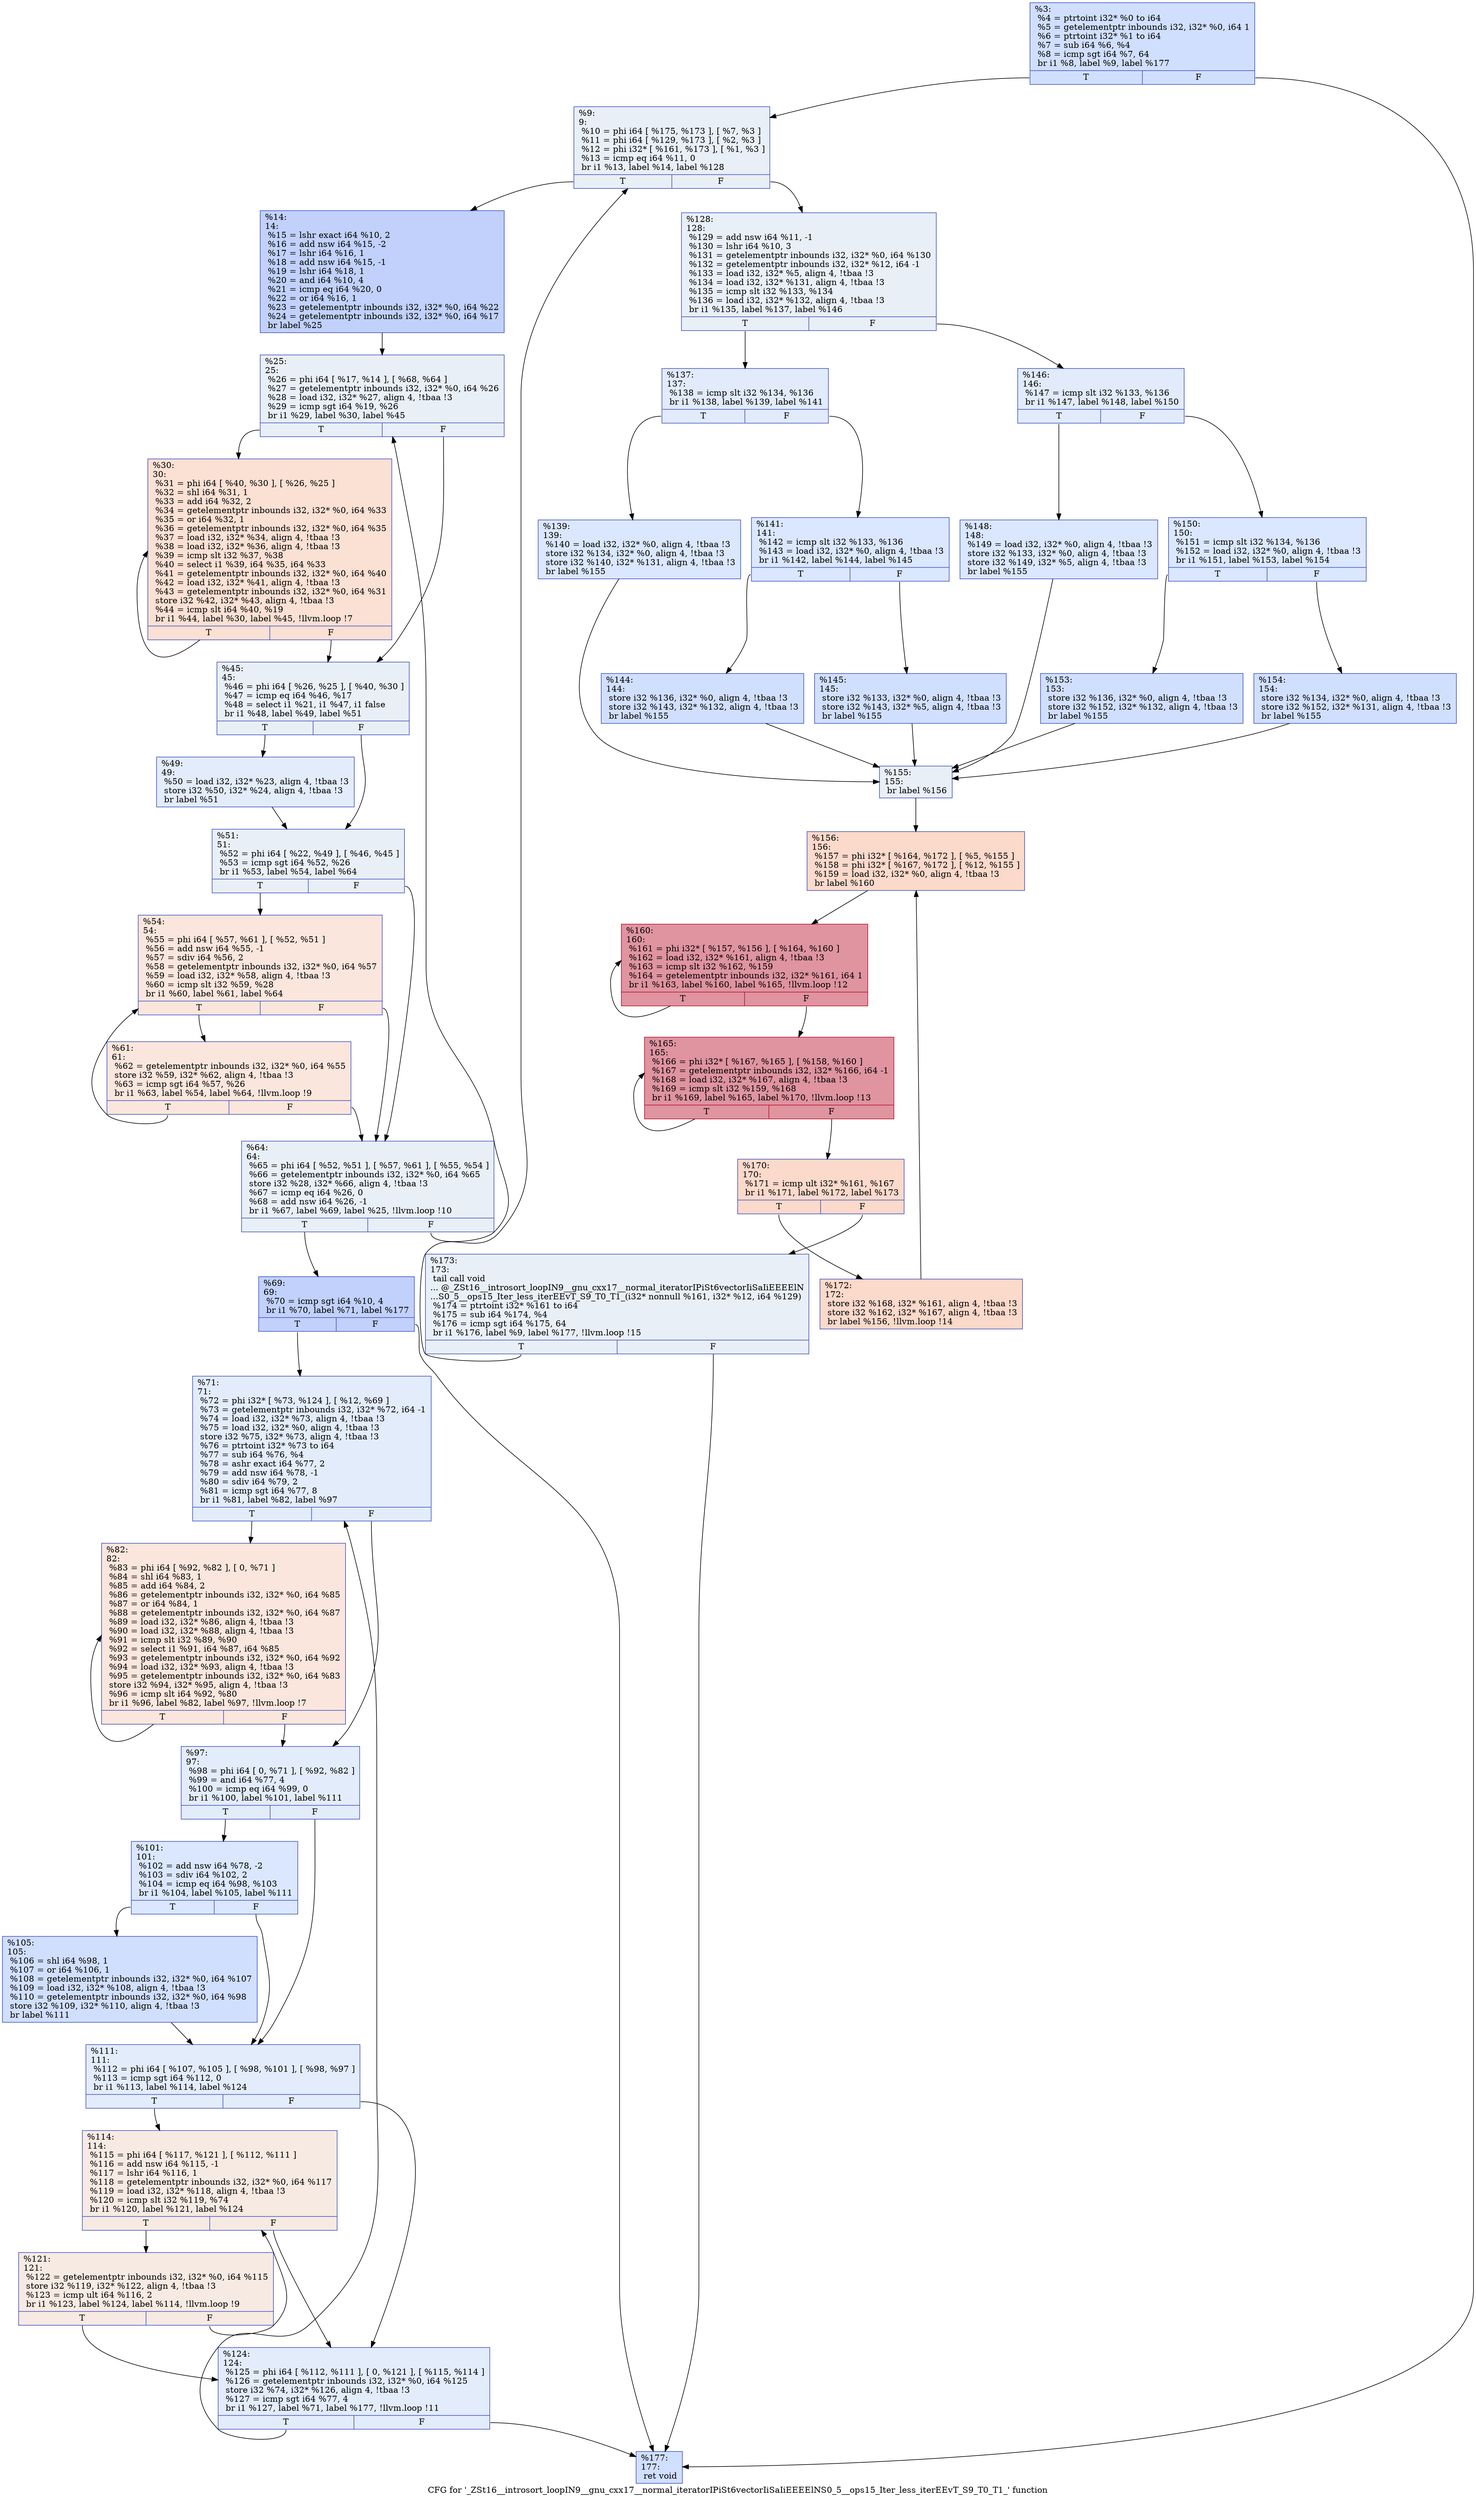 digraph "CFG for '_ZSt16__introsort_loopIN9__gnu_cxx17__normal_iteratorIPiSt6vectorIiSaIiEEEElNS0_5__ops15_Iter_less_iterEEvT_S9_T0_T1_' function" {
	label="CFG for '_ZSt16__introsort_loopIN9__gnu_cxx17__normal_iteratorIPiSt6vectorIiSaIiEEEElNS0_5__ops15_Iter_less_iterEEvT_S9_T0_T1_' function";

	Node0x55ae81019670 [shape=record,color="#3d50c3ff", style=filled, fillcolor="#96b7ff70",label="{%3:\l  %4 = ptrtoint i32* %0 to i64\l  %5 = getelementptr inbounds i32, i32* %0, i64 1\l  %6 = ptrtoint i32* %1 to i64\l  %7 = sub i64 %6, %4\l  %8 = icmp sgt i64 %7, 64\l  br i1 %8, label %9, label %177\l|{<s0>T|<s1>F}}"];
	Node0x55ae81019670:s0 -> Node0x55ae81019730;
	Node0x55ae81019670:s1 -> Node0x55ae810199b0;
	Node0x55ae81019730 [shape=record,color="#3d50c3ff", style=filled, fillcolor="#cedaeb70",label="{%9:\l9:                                                \l  %10 = phi i64 [ %175, %173 ], [ %7, %3 ]\l  %11 = phi i64 [ %129, %173 ], [ %2, %3 ]\l  %12 = phi i32* [ %161, %173 ], [ %1, %3 ]\l  %13 = icmp eq i64 %11, 0\l  br i1 %13, label %14, label %128\l|{<s0>T|<s1>F}}"];
	Node0x55ae81019730:s0 -> Node0x55ae81019ce0;
	Node0x55ae81019730:s1 -> Node0x55ae81019d30;
	Node0x55ae81019ce0 [shape=record,color="#3d50c3ff", style=filled, fillcolor="#7396f570",label="{%14:\l14:                                               \l  %15 = lshr exact i64 %10, 2\l  %16 = add nsw i64 %15, -2\l  %17 = lshr i64 %16, 1\l  %18 = add nsw i64 %15, -1\l  %19 = lshr i64 %18, 1\l  %20 = and i64 %10, 4\l  %21 = icmp eq i64 %20, 0\l  %22 = or i64 %16, 1\l  %23 = getelementptr inbounds i32, i32* %0, i64 %22\l  %24 = getelementptr inbounds i32, i32* %0, i64 %17\l  br label %25\l}"];
	Node0x55ae81019ce0 -> Node0x55ae8101a400;
	Node0x55ae8101a400 [shape=record,color="#3d50c3ff", style=filled, fillcolor="#cedaeb70",label="{%25:\l25:                                               \l  %26 = phi i64 [ %17, %14 ], [ %68, %64 ]\l  %27 = getelementptr inbounds i32, i32* %0, i64 %26\l  %28 = load i32, i32* %27, align 4, !tbaa !3\l  %29 = icmp sgt i64 %19, %26\l  br i1 %29, label %30, label %45\l|{<s0>T|<s1>F}}"];
	Node0x55ae8101a400:s0 -> Node0x55ae8101a770;
	Node0x55ae8101a400:s1 -> Node0x55ae8101a800;
	Node0x55ae8101a770 [shape=record,color="#3d50c3ff", style=filled, fillcolor="#f7b99e70",label="{%30:\l30:                                               \l  %31 = phi i64 [ %40, %30 ], [ %26, %25 ]\l  %32 = shl i64 %31, 1\l  %33 = add i64 %32, 2\l  %34 = getelementptr inbounds i32, i32* %0, i64 %33\l  %35 = or i64 %32, 1\l  %36 = getelementptr inbounds i32, i32* %0, i64 %35\l  %37 = load i32, i32* %34, align 4, !tbaa !3\l  %38 = load i32, i32* %36, align 4, !tbaa !3\l  %39 = icmp slt i32 %37, %38\l  %40 = select i1 %39, i64 %35, i64 %33\l  %41 = getelementptr inbounds i32, i32* %0, i64 %40\l  %42 = load i32, i32* %41, align 4, !tbaa !3\l  %43 = getelementptr inbounds i32, i32* %0, i64 %31\l  store i32 %42, i32* %43, align 4, !tbaa !3\l  %44 = icmp slt i64 %40, %19\l  br i1 %44, label %30, label %45, !llvm.loop !7\l|{<s0>T|<s1>F}}"];
	Node0x55ae8101a770:s0 -> Node0x55ae8101a770;
	Node0x55ae8101a770:s1 -> Node0x55ae8101a800;
	Node0x55ae8101a800 [shape=record,color="#3d50c3ff", style=filled, fillcolor="#cedaeb70",label="{%45:\l45:                                               \l  %46 = phi i64 [ %26, %25 ], [ %40, %30 ]\l  %47 = icmp eq i64 %46, %17\l  %48 = select i1 %21, i1 %47, i1 false\l  br i1 %48, label %49, label %51\l|{<s0>T|<s1>F}}"];
	Node0x55ae8101a800:s0 -> Node0x55ae8101b690;
	Node0x55ae8101a800:s1 -> Node0x55ae8101b6e0;
	Node0x55ae8101b690 [shape=record,color="#3d50c3ff", style=filled, fillcolor="#bfd3f670",label="{%49:\l49:                                               \l  %50 = load i32, i32* %23, align 4, !tbaa !3\l  store i32 %50, i32* %24, align 4, !tbaa !3\l  br label %51\l}"];
	Node0x55ae8101b690 -> Node0x55ae8101b6e0;
	Node0x55ae8101b6e0 [shape=record,color="#3d50c3ff", style=filled, fillcolor="#cedaeb70",label="{%51:\l51:                                               \l  %52 = phi i64 [ %22, %49 ], [ %46, %45 ]\l  %53 = icmp sgt i64 %52, %26\l  br i1 %53, label %54, label %64\l|{<s0>T|<s1>F}}"];
	Node0x55ae8101b6e0:s0 -> Node0x55ae8101bad0;
	Node0x55ae8101b6e0:s1 -> Node0x55ae8101a4f0;
	Node0x55ae8101bad0 [shape=record,color="#3d50c3ff", style=filled, fillcolor="#f3c7b170",label="{%54:\l54:                                               \l  %55 = phi i64 [ %57, %61 ], [ %52, %51 ]\l  %56 = add nsw i64 %55, -1\l  %57 = sdiv i64 %56, 2\l  %58 = getelementptr inbounds i32, i32* %0, i64 %57\l  %59 = load i32, i32* %58, align 4, !tbaa !3\l  %60 = icmp slt i32 %59, %28\l  br i1 %60, label %61, label %64\l|{<s0>T|<s1>F}}"];
	Node0x55ae8101bad0:s0 -> Node0x55ae8101bbd0;
	Node0x55ae8101bad0:s1 -> Node0x55ae8101a4f0;
	Node0x55ae8101bbd0 [shape=record,color="#3d50c3ff", style=filled, fillcolor="#f3c7b170",label="{%61:\l61:                                               \l  %62 = getelementptr inbounds i32, i32* %0, i64 %55\l  store i32 %59, i32* %62, align 4, !tbaa !3\l  %63 = icmp sgt i64 %57, %26\l  br i1 %63, label %54, label %64, !llvm.loop !9\l|{<s0>T|<s1>F}}"];
	Node0x55ae8101bbd0:s0 -> Node0x55ae8101bad0;
	Node0x55ae8101bbd0:s1 -> Node0x55ae8101a4f0;
	Node0x55ae8101a4f0 [shape=record,color="#3d50c3ff", style=filled, fillcolor="#cedaeb70",label="{%64:\l64:                                               \l  %65 = phi i64 [ %52, %51 ], [ %57, %61 ], [ %55, %54 ]\l  %66 = getelementptr inbounds i32, i32* %0, i64 %65\l  store i32 %28, i32* %66, align 4, !tbaa !3\l  %67 = icmp eq i64 %26, 0\l  %68 = add nsw i64 %26, -1\l  br i1 %67, label %69, label %25, !llvm.loop !10\l|{<s0>T|<s1>F}}"];
	Node0x55ae8101a4f0:s0 -> Node0x55ae8101c5d0;
	Node0x55ae8101a4f0:s1 -> Node0x55ae8101a400;
	Node0x55ae8101c5d0 [shape=record,color="#3d50c3ff", style=filled, fillcolor="#7396f570",label="{%69:\l69:                                               \l  %70 = icmp sgt i64 %10, 4\l  br i1 %70, label %71, label %177\l|{<s0>T|<s1>F}}"];
	Node0x55ae8101c5d0:s0 -> Node0x55ae8101c840;
	Node0x55ae8101c5d0:s1 -> Node0x55ae810199b0;
	Node0x55ae8101c840 [shape=record,color="#3d50c3ff", style=filled, fillcolor="#bfd3f670",label="{%71:\l71:                                               \l  %72 = phi i32* [ %73, %124 ], [ %12, %69 ]\l  %73 = getelementptr inbounds i32, i32* %72, i64 -1\l  %74 = load i32, i32* %73, align 4, !tbaa !3\l  %75 = load i32, i32* %0, align 4, !tbaa !3\l  store i32 %75, i32* %73, align 4, !tbaa !3\l  %76 = ptrtoint i32* %73 to i64\l  %77 = sub i64 %76, %4\l  %78 = ashr exact i64 %77, 2\l  %79 = add nsw i64 %78, -1\l  %80 = sdiv i64 %79, 2\l  %81 = icmp sgt i64 %77, 8\l  br i1 %81, label %82, label %97\l|{<s0>T|<s1>F}}"];
	Node0x55ae8101c840:s0 -> Node0x55ae8101cfd0;
	Node0x55ae8101c840:s1 -> Node0x55ae8101d020;
	Node0x55ae8101cfd0 [shape=record,color="#3d50c3ff", style=filled, fillcolor="#f3c7b170",label="{%82:\l82:                                               \l  %83 = phi i64 [ %92, %82 ], [ 0, %71 ]\l  %84 = shl i64 %83, 1\l  %85 = add i64 %84, 2\l  %86 = getelementptr inbounds i32, i32* %0, i64 %85\l  %87 = or i64 %84, 1\l  %88 = getelementptr inbounds i32, i32* %0, i64 %87\l  %89 = load i32, i32* %86, align 4, !tbaa !3\l  %90 = load i32, i32* %88, align 4, !tbaa !3\l  %91 = icmp slt i32 %89, %90\l  %92 = select i1 %91, i64 %87, i64 %85\l  %93 = getelementptr inbounds i32, i32* %0, i64 %92\l  %94 = load i32, i32* %93, align 4, !tbaa !3\l  %95 = getelementptr inbounds i32, i32* %0, i64 %83\l  store i32 %94, i32* %95, align 4, !tbaa !3\l  %96 = icmp slt i64 %92, %80\l  br i1 %96, label %82, label %97, !llvm.loop !7\l|{<s0>T|<s1>F}}"];
	Node0x55ae8101cfd0:s0 -> Node0x55ae8101cfd0;
	Node0x55ae8101cfd0:s1 -> Node0x55ae8101d020;
	Node0x55ae8101d020 [shape=record,color="#3d50c3ff", style=filled, fillcolor="#bfd3f670",label="{%97:\l97:                                               \l  %98 = phi i64 [ 0, %71 ], [ %92, %82 ]\l  %99 = and i64 %77, 4\l  %100 = icmp eq i64 %99, 0\l  br i1 %100, label %101, label %111\l|{<s0>T|<s1>F}}"];
	Node0x55ae8101d020:s0 -> Node0x55ae8101e280;
	Node0x55ae8101d020:s1 -> Node0x55ae8101e2d0;
	Node0x55ae8101e280 [shape=record,color="#3d50c3ff", style=filled, fillcolor="#abc8fd70",label="{%101:\l101:                                              \l  %102 = add nsw i64 %78, -2\l  %103 = sdiv i64 %102, 2\l  %104 = icmp eq i64 %98, %103\l  br i1 %104, label %105, label %111\l|{<s0>T|<s1>F}}"];
	Node0x55ae8101e280:s0 -> Node0x55ae8101e580;
	Node0x55ae8101e280:s1 -> Node0x55ae8101e2d0;
	Node0x55ae8101e580 [shape=record,color="#3d50c3ff", style=filled, fillcolor="#96b7ff70",label="{%105:\l105:                                              \l  %106 = shl i64 %98, 1\l  %107 = or i64 %106, 1\l  %108 = getelementptr inbounds i32, i32* %0, i64 %107\l  %109 = load i32, i32* %108, align 4, !tbaa !3\l  %110 = getelementptr inbounds i32, i32* %0, i64 %98\l  store i32 %109, i32* %110, align 4, !tbaa !3\l  br label %111\l}"];
	Node0x55ae8101e580 -> Node0x55ae8101e2d0;
	Node0x55ae8101e2d0 [shape=record,color="#3d50c3ff", style=filled, fillcolor="#bfd3f670",label="{%111:\l111:                                              \l  %112 = phi i64 [ %107, %105 ], [ %98, %101 ], [ %98, %97 ]\l  %113 = icmp sgt i64 %112, 0\l  br i1 %113, label %114, label %124\l|{<s0>T|<s1>F}}"];
	Node0x55ae8101e2d0:s0 -> Node0x55ae8101ebb0;
	Node0x55ae8101e2d0:s1 -> Node0x55ae8101c940;
	Node0x55ae8101ebb0 [shape=record,color="#3d50c3ff", style=filled, fillcolor="#eed0c070",label="{%114:\l114:                                              \l  %115 = phi i64 [ %117, %121 ], [ %112, %111 ]\l  %116 = add nsw i64 %115, -1\l  %117 = lshr i64 %116, 1\l  %118 = getelementptr inbounds i32, i32* %0, i64 %117\l  %119 = load i32, i32* %118, align 4, !tbaa !3\l  %120 = icmp slt i32 %119, %74\l  br i1 %120, label %121, label %124\l|{<s0>T|<s1>F}}"];
	Node0x55ae8101ebb0:s0 -> Node0x55ae8101ecb0;
	Node0x55ae8101ebb0:s1 -> Node0x55ae8101c940;
	Node0x55ae8101ecb0 [shape=record,color="#3d50c3ff", style=filled, fillcolor="#eed0c070",label="{%121:\l121:                                              \l  %122 = getelementptr inbounds i32, i32* %0, i64 %115\l  store i32 %119, i32* %122, align 4, !tbaa !3\l  %123 = icmp ult i64 %116, 2\l  br i1 %123, label %124, label %114, !llvm.loop !9\l|{<s0>T|<s1>F}}"];
	Node0x55ae8101ecb0:s0 -> Node0x55ae8101c940;
	Node0x55ae8101ecb0:s1 -> Node0x55ae8101ebb0;
	Node0x55ae8101c940 [shape=record,color="#3d50c3ff", style=filled, fillcolor="#bfd3f670",label="{%124:\l124:                                              \l  %125 = phi i64 [ %112, %111 ], [ 0, %121 ], [ %115, %114 ]\l  %126 = getelementptr inbounds i32, i32* %0, i64 %125\l  store i32 %74, i32* %126, align 4, !tbaa !3\l  %127 = icmp sgt i64 %77, 4\l  br i1 %127, label %71, label %177, !llvm.loop !11\l|{<s0>T|<s1>F}}"];
	Node0x55ae8101c940:s0 -> Node0x55ae8101c840;
	Node0x55ae8101c940:s1 -> Node0x55ae810199b0;
	Node0x55ae81019d30 [shape=record,color="#3d50c3ff", style=filled, fillcolor="#cedaeb70",label="{%128:\l128:                                              \l  %129 = add nsw i64 %11, -1\l  %130 = lshr i64 %10, 3\l  %131 = getelementptr inbounds i32, i32* %0, i64 %130\l  %132 = getelementptr inbounds i32, i32* %12, i64 -1\l  %133 = load i32, i32* %5, align 4, !tbaa !3\l  %134 = load i32, i32* %131, align 4, !tbaa !3\l  %135 = icmp slt i32 %133, %134\l  %136 = load i32, i32* %132, align 4, !tbaa !3\l  br i1 %135, label %137, label %146\l|{<s0>T|<s1>F}}"];
	Node0x55ae81019d30:s0 -> Node0x55ae810209d0;
	Node0x55ae81019d30:s1 -> Node0x55ae81020a20;
	Node0x55ae810209d0 [shape=record,color="#3d50c3ff", style=filled, fillcolor="#bbd1f870",label="{%137:\l137:                                              \l  %138 = icmp slt i32 %134, %136\l  br i1 %138, label %139, label %141\l|{<s0>T|<s1>F}}"];
	Node0x55ae810209d0:s0 -> Node0x55ae81020bb0;
	Node0x55ae810209d0:s1 -> Node0x55ae81020c00;
	Node0x55ae81020bb0 [shape=record,color="#3d50c3ff", style=filled, fillcolor="#abc8fd70",label="{%139:\l139:                                              \l  %140 = load i32, i32* %0, align 4, !tbaa !3\l  store i32 %134, i32* %0, align 4, !tbaa !3\l  store i32 %140, i32* %131, align 4, !tbaa !3\l  br label %155\l}"];
	Node0x55ae81020bb0 -> Node0x55ae81020e90;
	Node0x55ae81020c00 [shape=record,color="#3d50c3ff", style=filled, fillcolor="#abc8fd70",label="{%141:\l141:                                              \l  %142 = icmp slt i32 %133, %136\l  %143 = load i32, i32* %0, align 4, !tbaa !3\l  br i1 %142, label %144, label %145\l|{<s0>T|<s1>F}}"];
	Node0x55ae81020c00:s0 -> Node0x55ae81021050;
	Node0x55ae81020c00:s1 -> Node0x55ae810210a0;
	Node0x55ae81021050 [shape=record,color="#3d50c3ff", style=filled, fillcolor="#96b7ff70",label="{%144:\l144:                                              \l  store i32 %136, i32* %0, align 4, !tbaa !3\l  store i32 %143, i32* %132, align 4, !tbaa !3\l  br label %155\l}"];
	Node0x55ae81021050 -> Node0x55ae81020e90;
	Node0x55ae810210a0 [shape=record,color="#3d50c3ff", style=filled, fillcolor="#96b7ff70",label="{%145:\l145:                                              \l  store i32 %133, i32* %0, align 4, !tbaa !3\l  store i32 %143, i32* %5, align 4, !tbaa !3\l  br label %155\l}"];
	Node0x55ae810210a0 -> Node0x55ae81020e90;
	Node0x55ae81020a20 [shape=record,color="#3d50c3ff", style=filled, fillcolor="#bbd1f870",label="{%146:\l146:                                              \l  %147 = icmp slt i32 %133, %136\l  br i1 %147, label %148, label %150\l|{<s0>T|<s1>F}}"];
	Node0x55ae81020a20:s0 -> Node0x55ae81010700;
	Node0x55ae81020a20:s1 -> Node0x55ae81010750;
	Node0x55ae81010700 [shape=record,color="#3d50c3ff", style=filled, fillcolor="#abc8fd70",label="{%148:\l148:                                              \l  %149 = load i32, i32* %0, align 4, !tbaa !3\l  store i32 %133, i32* %0, align 4, !tbaa !3\l  store i32 %149, i32* %5, align 4, !tbaa !3\l  br label %155\l}"];
	Node0x55ae81010700 -> Node0x55ae81020e90;
	Node0x55ae81010750 [shape=record,color="#3d50c3ff", style=filled, fillcolor="#abc8fd70",label="{%150:\l150:                                              \l  %151 = icmp slt i32 %134, %136\l  %152 = load i32, i32* %0, align 4, !tbaa !3\l  br i1 %151, label %153, label %154\l|{<s0>T|<s1>F}}"];
	Node0x55ae81010750:s0 -> Node0x55ae81010b50;
	Node0x55ae81010750:s1 -> Node0x55ae81010ba0;
	Node0x55ae81010b50 [shape=record,color="#3d50c3ff", style=filled, fillcolor="#96b7ff70",label="{%153:\l153:                                              \l  store i32 %136, i32* %0, align 4, !tbaa !3\l  store i32 %152, i32* %132, align 4, !tbaa !3\l  br label %155\l}"];
	Node0x55ae81010b50 -> Node0x55ae81020e90;
	Node0x55ae81010ba0 [shape=record,color="#3d50c3ff", style=filled, fillcolor="#96b7ff70",label="{%154:\l154:                                              \l  store i32 %134, i32* %0, align 4, !tbaa !3\l  store i32 %152, i32* %131, align 4, !tbaa !3\l  br label %155\l}"];
	Node0x55ae81010ba0 -> Node0x55ae81020e90;
	Node0x55ae81020e90 [shape=record,color="#3d50c3ff", style=filled, fillcolor="#cedaeb70",label="{%155:\l155:                                              \l  br label %156\l}"];
	Node0x55ae81020e90 -> Node0x55ae81010e30;
	Node0x55ae81010e30 [shape=record,color="#3d50c3ff", style=filled, fillcolor="#f7a88970",label="{%156:\l156:                                              \l  %157 = phi i32* [ %164, %172 ], [ %5, %155 ]\l  %158 = phi i32* [ %167, %172 ], [ %12, %155 ]\l  %159 = load i32, i32* %0, align 4, !tbaa !3\l  br label %160\l}"];
	Node0x55ae81010e30 -> Node0x55ae81022b60;
	Node0x55ae81022b60 [shape=record,color="#b70d28ff", style=filled, fillcolor="#b70d2870",label="{%160:\l160:                                              \l  %161 = phi i32* [ %157, %156 ], [ %164, %160 ]\l  %162 = load i32, i32* %161, align 4, !tbaa !3\l  %163 = icmp slt i32 %162, %159\l  %164 = getelementptr inbounds i32, i32* %161, i64 1\l  br i1 %163, label %160, label %165, !llvm.loop !12\l|{<s0>T|<s1>F}}"];
	Node0x55ae81022b60:s0 -> Node0x55ae81022b60;
	Node0x55ae81022b60:s1 -> Node0x55ae81022e70;
	Node0x55ae81022e70 [shape=record,color="#b70d28ff", style=filled, fillcolor="#b70d2870",label="{%165:\l165:                                              \l  %166 = phi i32* [ %167, %165 ], [ %158, %160 ]\l  %167 = getelementptr inbounds i32, i32* %166, i64 -1\l  %168 = load i32, i32* %167, align 4, !tbaa !3\l  %169 = icmp slt i32 %159, %168\l  br i1 %169, label %165, label %170, !llvm.loop !13\l|{<s0>T|<s1>F}}"];
	Node0x55ae81022e70:s0 -> Node0x55ae81022e70;
	Node0x55ae81022e70:s1 -> Node0x55ae81014720;
	Node0x55ae81014720 [shape=record,color="#3d50c3ff", style=filled, fillcolor="#f7a88970",label="{%170:\l170:                                              \l  %171 = icmp ult i32* %161, %167\l  br i1 %171, label %172, label %173\l|{<s0>T|<s1>F}}"];
	Node0x55ae81014720:s0 -> Node0x55ae81022910;
	Node0x55ae81014720:s1 -> Node0x55ae81019ab0;
	Node0x55ae81022910 [shape=record,color="#3d50c3ff", style=filled, fillcolor="#f7a88970",label="{%172:\l172:                                              \l  store i32 %168, i32* %161, align 4, !tbaa !3\l  store i32 %162, i32* %167, align 4, !tbaa !3\l  br label %156, !llvm.loop !14\l}"];
	Node0x55ae81022910 -> Node0x55ae81010e30;
	Node0x55ae81019ab0 [shape=record,color="#3d50c3ff", style=filled, fillcolor="#cedaeb70",label="{%173:\l173:                                              \l  tail call void\l... @_ZSt16__introsort_loopIN9__gnu_cxx17__normal_iteratorIPiSt6vectorIiSaIiEEEElN\l...S0_5__ops15_Iter_less_iterEEvT_S9_T0_T1_(i32* nonnull %161, i32* %12, i64 %129)\l  %174 = ptrtoint i32* %161 to i64\l  %175 = sub i64 %174, %4\l  %176 = icmp sgt i64 %175, 64\l  br i1 %176, label %9, label %177, !llvm.loop !15\l|{<s0>T|<s1>F}}"];
	Node0x55ae81019ab0:s0 -> Node0x55ae81019730;
	Node0x55ae81019ab0:s1 -> Node0x55ae810199b0;
	Node0x55ae810199b0 [shape=record,color="#3d50c3ff", style=filled, fillcolor="#96b7ff70",label="{%177:\l177:                                              \l  ret void\l}"];
}
